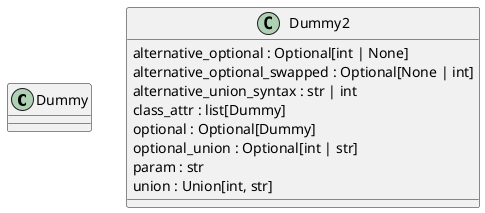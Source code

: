 @startuml classes
set namespaceSeparator none
class "Dummy" as attributes_annotation.Dummy {
}
class "Dummy2" as attributes_annotation.Dummy2 {
  alternative_optional : Optional[int | None]
  alternative_optional_swapped : Optional[None | int]
  alternative_union_syntax : str | int
  class_attr : list[Dummy]
  optional : Optional[Dummy]
  optional_union : Optional[int | str]
  param : str
  union : Union[int, str]
}
@enduml
